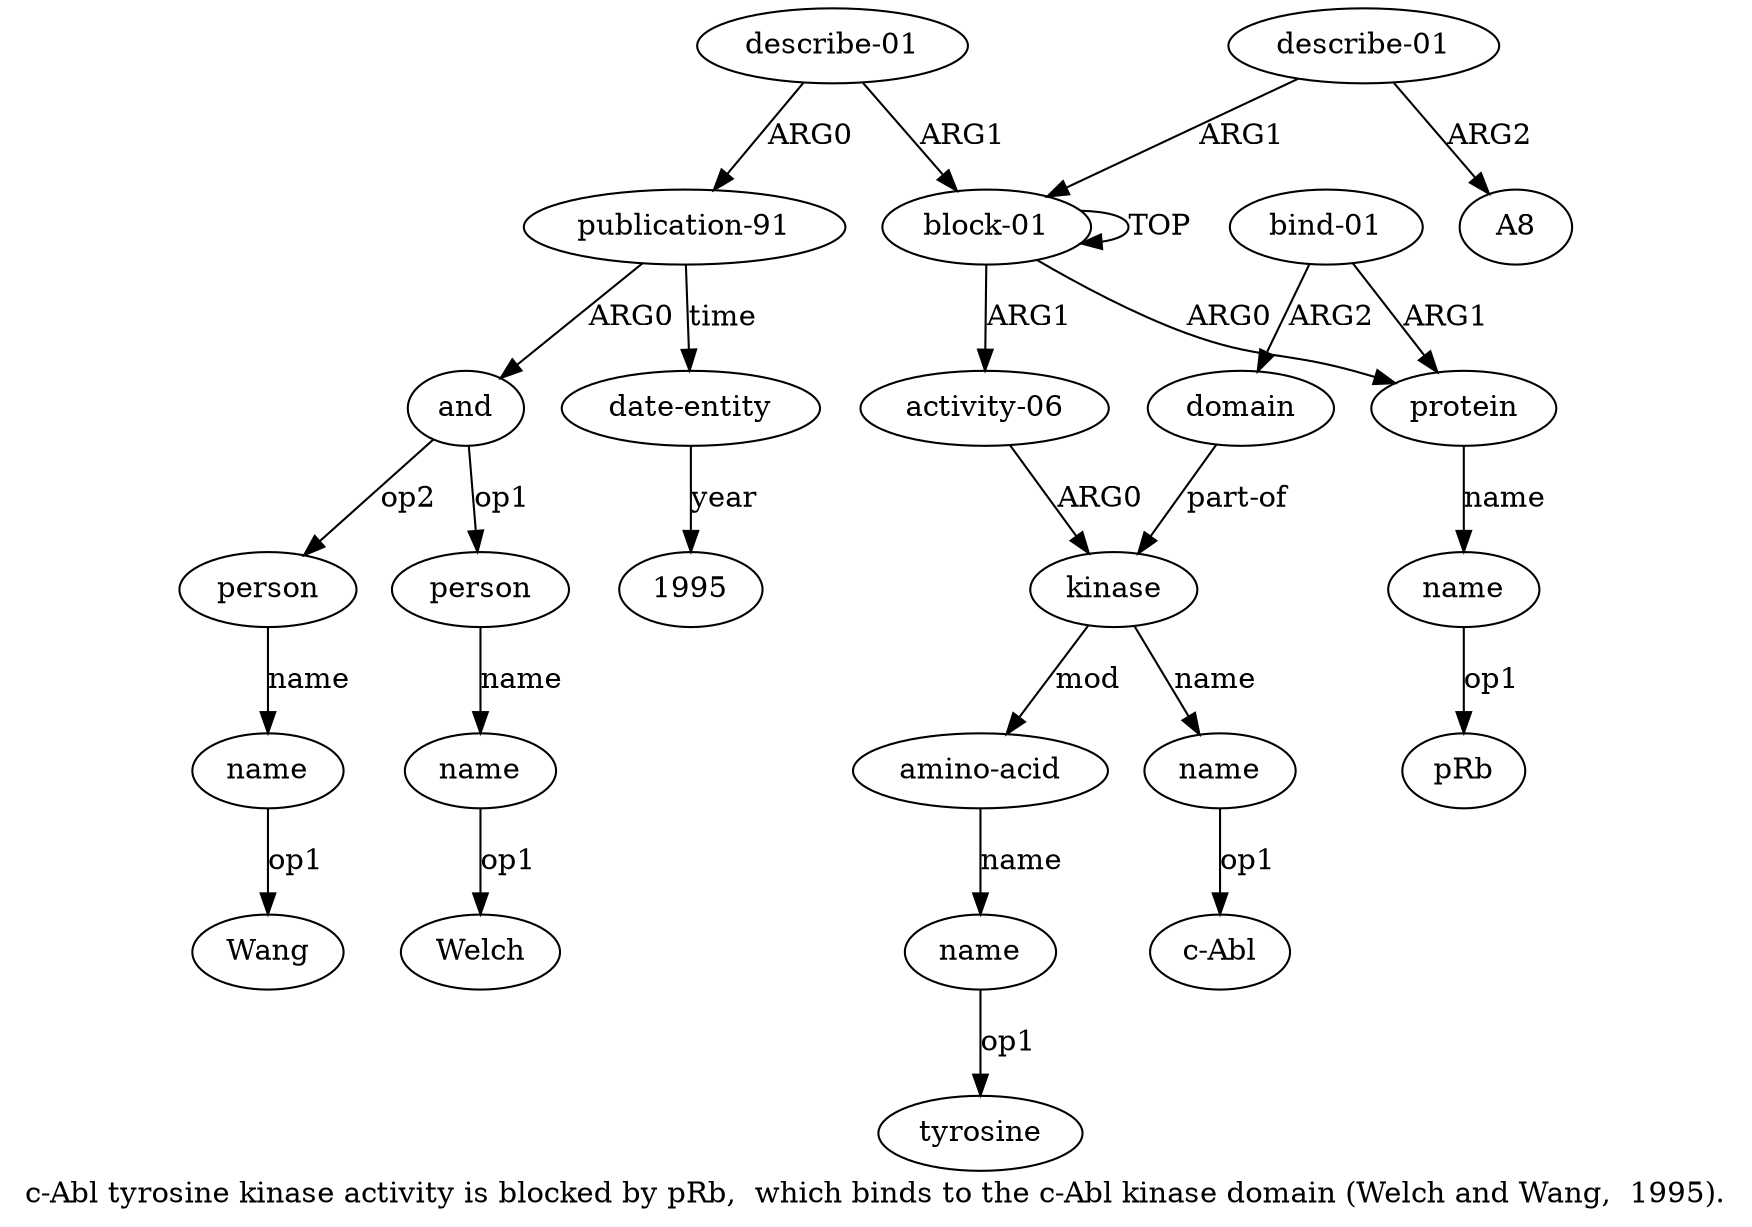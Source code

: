 digraph  {
	graph [label="c-Abl tyrosine kinase activity is blocked by pRb,  which binds to the c-Abl kinase domain (Welch and Wang,  1995)."];
	node [label="\N"];
	"a16 Wang"	 [color=black,
		gold_ind=-1,
		gold_label=Wang,
		label=Wang,
		test_ind=-1,
		test_label=Wang];
	"a17 1995"	 [color=black,
		gold_ind=-1,
		gold_label=1995,
		label=1995,
		test_ind=-1,
		test_label=1995];
	"a9 tyrosine"	 [color=black,
		gold_ind=-1,
		gold_label=tyrosine,
		label=tyrosine,
		test_ind=-1,
		test_label=tyrosine];
	"a14 Welch"	 [color=black,
		gold_ind=-1,
		gold_label=Welch,
		label=Welch,
		test_ind=-1,
		test_label=Welch];
	"a2 pRb"	 [color=black,
		gold_ind=-1,
		gold_label=pRb,
		label=pRb,
		test_ind=-1,
		test_label=pRb];
	a15	 [color=black,
		gold_ind=15,
		gold_label=person,
		label=person,
		test_ind=15,
		test_label=person];
	a16	 [color=black,
		gold_ind=16,
		gold_label=name,
		label=name,
		test_ind=16,
		test_label=name];
	a15 -> a16 [key=0,
	color=black,
	gold_label=name,
	label=name,
	test_label=name];
a14 [color=black,
	gold_ind=14,
	gold_label=name,
	label=name,
	test_ind=14,
	test_label=name];
a14 -> "a14 Welch" [key=0,
color=black,
gold_label=op1,
label=op1,
test_label=op1];
a17 [color=black,
gold_ind=17,
gold_label="date-entity",
label="date-entity",
test_ind=17,
test_label="date-entity"];
a17 -> "a17 1995" [key=0,
color=black,
gold_label=year,
label=year,
test_label=year];
a16 -> "a16 Wang" [key=0,
color=black,
gold_label=op1,
label=op1,
test_label=op1];
a11 [color=black,
gold_ind=11,
gold_label="publication-91",
label="publication-91",
test_ind=11,
test_label="publication-91"];
a11 -> a17 [key=0,
color=black,
gold_label=time,
label=time,
test_label=time];
a12 [color=black,
gold_ind=12,
gold_label=and,
label=and,
test_ind=12,
test_label=and];
a11 -> a12 [key=0,
color=black,
gold_label=ARG0,
label=ARG0,
test_label=ARG0];
a10 [color=black,
gold_ind=10,
gold_label="describe-01",
label="describe-01",
test_ind=10,
test_label="describe-01"];
a10 -> a11 [key=0,
color=black,
gold_label=ARG0,
label=ARG0,
test_label=ARG0];
a0 [color=black,
gold_ind=0,
gold_label="block-01",
label="block-01",
test_ind=0,
test_label="block-01"];
a10 -> a0 [key=0,
color=black,
gold_label=ARG1,
label=ARG1,
test_label=ARG1];
a13 [color=black,
gold_ind=13,
gold_label=person,
label=person,
test_ind=13,
test_label=person];
a13 -> a14 [key=0,
color=black,
gold_label=name,
label=name,
test_label=name];
a12 -> a15 [key=0,
color=black,
gold_label=op2,
label=op2,
test_label=op2];
a12 -> a13 [key=0,
color=black,
gold_label=op1,
label=op1,
test_label=op1];
a19 [color=black,
gold_ind=19,
gold_label=A8,
label=A8,
test_ind=19,
test_label=A8];
a18 [color=black,
gold_ind=18,
gold_label="describe-01",
label="describe-01",
test_ind=18,
test_label="describe-01"];
a18 -> a19 [key=0,
color=black,
gold_label=ARG2,
label=ARG2,
test_label=ARG2];
a18 -> a0 [key=0,
color=black,
gold_label=ARG1,
label=ARG1,
test_label=ARG1];
a1 [color=black,
gold_ind=1,
gold_label=protein,
label=protein,
test_ind=1,
test_label=protein];
a2 [color=black,
gold_ind=2,
gold_label=name,
label=name,
test_ind=2,
test_label=name];
a1 -> a2 [key=0,
color=black,
gold_label=name,
label=name,
test_label=name];
a0 -> a1 [key=0,
color=black,
gold_label=ARG0,
label=ARG0,
test_label=ARG0];
a0 -> a0 [key=0,
color=black,
gold_label=TOP,
label=TOP,
test_label=TOP];
a5 [color=black,
gold_ind=5,
gold_label="activity-06",
label="activity-06",
test_ind=5,
test_label="activity-06"];
a0 -> a5 [key=0,
color=black,
gold_label=ARG1,
label=ARG1,
test_label=ARG1];
a3 [color=black,
gold_ind=3,
gold_label="bind-01",
label="bind-01",
test_ind=3,
test_label="bind-01"];
a3 -> a1 [key=0,
color=black,
gold_label=ARG1,
label=ARG1,
test_label=ARG1];
a4 [color=black,
gold_ind=4,
gold_label=domain,
label=domain,
test_ind=4,
test_label=domain];
a3 -> a4 [key=0,
color=black,
gold_label=ARG2,
label=ARG2,
test_label=ARG2];
a2 -> "a2 pRb" [key=0,
color=black,
gold_label=op1,
label=op1,
test_label=op1];
a6 [color=black,
gold_ind=6,
gold_label=kinase,
label=kinase,
test_ind=6,
test_label=kinase];
a5 -> a6 [key=0,
color=black,
gold_label=ARG0,
label=ARG0,
test_label=ARG0];
a4 -> a6 [key=0,
color=black,
gold_label="part-of",
label="part-of",
test_label="part-of"];
a7 [color=black,
gold_ind=7,
gold_label=name,
label=name,
test_ind=7,
test_label=name];
"a7 c-Abl" [color=black,
gold_ind=-1,
gold_label="c-Abl",
label="c-Abl",
test_ind=-1,
test_label="c-Abl"];
a7 -> "a7 c-Abl" [key=0,
color=black,
gold_label=op1,
label=op1,
test_label=op1];
a6 -> a7 [key=0,
color=black,
gold_label=name,
label=name,
test_label=name];
a8 [color=black,
gold_ind=8,
gold_label="amino-acid",
label="amino-acid",
test_ind=8,
test_label="amino-acid"];
a6 -> a8 [key=0,
color=black,
gold_label=mod,
label=mod,
test_label=mod];
a9 [color=black,
gold_ind=9,
gold_label=name,
label=name,
test_ind=9,
test_label=name];
a9 -> "a9 tyrosine" [key=0,
color=black,
gold_label=op1,
label=op1,
test_label=op1];
a8 -> a9 [key=0,
color=black,
gold_label=name,
label=name,
test_label=name];
}
